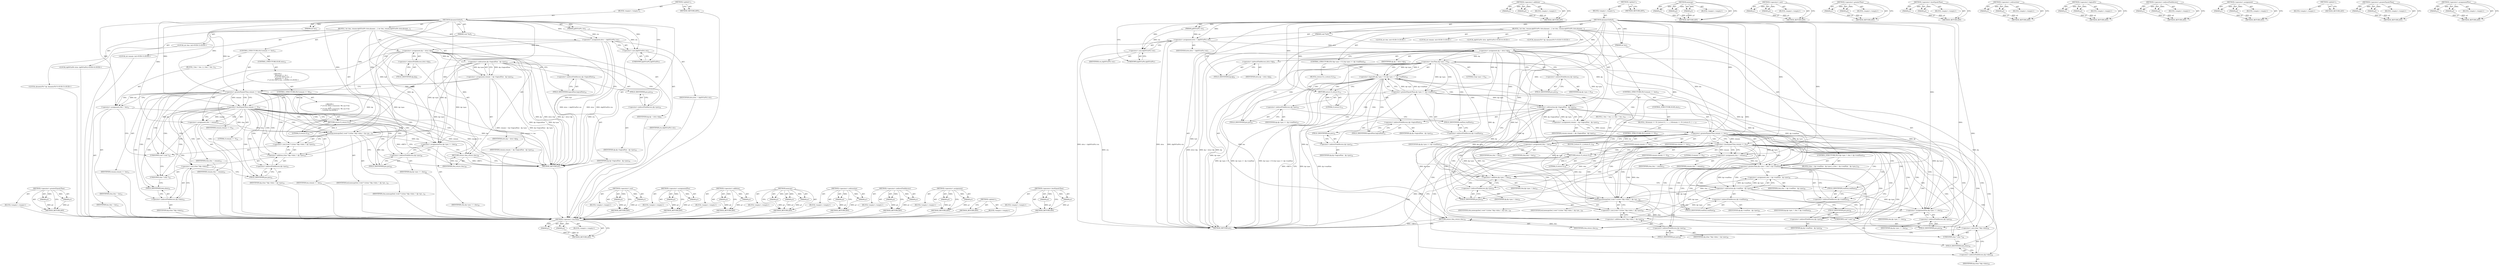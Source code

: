 digraph "&lt;operator&gt;.assignmentPlus" {
vulnerable_122 [label=<(METHOD,&lt;operator&gt;.greaterEqualsThan)>];
vulnerable_123 [label=<(PARAM,p1)>];
vulnerable_124 [label=<(PARAM,p2)>];
vulnerable_125 [label=<(BLOCK,&lt;empty&gt;,&lt;empty&gt;)>];
vulnerable_126 [label=<(METHOD_RETURN,ANY)>];
vulnerable_6 [label=<(METHOD,&lt;global&gt;)<SUB>1</SUB>>];
vulnerable_7 [label=<(BLOCK,&lt;empty&gt;,&lt;empty&gt;)<SUB>1</SUB>>];
vulnerable_8 [label=<(METHOD,dynamicGetbuf)<SUB>1</SUB>>];
vulnerable_9 [label=<(PARAM,gdIOCtxPtr ctx)<SUB>1</SUB>>];
vulnerable_10 [label=<(PARAM,void *buf)<SUB>1</SUB>>];
vulnerable_11 [label=<(PARAM,int len)<SUB>1</SUB>>];
vulnerable_12 [label=<(BLOCK,{
 	int rlen, remain;
	dpIOCtxPtr dctx;
	dynami...,{
 	int rlen, remain;
	dpIOCtxPtr dctx;
	dynami...)<SUB>2</SUB>>];
vulnerable_13 [label="<(LOCAL,int rlen: int)<SUB>3</SUB>>"];
vulnerable_14 [label="<(LOCAL,int remain: int)<SUB>3</SUB>>"];
vulnerable_15 [label="<(LOCAL,dpIOCtxPtr dctx: dpIOCtxPtr)<SUB>4</SUB>>"];
vulnerable_16 [label="<(LOCAL,dynamicPtr* dp: dynamicPtr*)<SUB>5</SUB>>"];
vulnerable_17 [label=<(&lt;operator&gt;.assignment,dctx = (dpIOCtxPtr) ctx)<SUB>7</SUB>>];
vulnerable_18 [label=<(IDENTIFIER,dctx,dctx = (dpIOCtxPtr) ctx)<SUB>7</SUB>>];
vulnerable_19 [label=<(&lt;operator&gt;.cast,(dpIOCtxPtr) ctx)<SUB>7</SUB>>];
vulnerable_20 [label=<(UNKNOWN,dpIOCtxPtr,dpIOCtxPtr)<SUB>7</SUB>>];
vulnerable_21 [label=<(IDENTIFIER,ctx,(dpIOCtxPtr) ctx)<SUB>7</SUB>>];
vulnerable_22 [label=<(&lt;operator&gt;.assignment,dp = dctx-&gt;dp)<SUB>8</SUB>>];
vulnerable_23 [label=<(IDENTIFIER,dp,dp = dctx-&gt;dp)<SUB>8</SUB>>];
vulnerable_24 [label=<(&lt;operator&gt;.indirectFieldAccess,dctx-&gt;dp)<SUB>8</SUB>>];
vulnerable_25 [label=<(IDENTIFIER,dctx,dp = dctx-&gt;dp)<SUB>8</SUB>>];
vulnerable_26 [label=<(FIELD_IDENTIFIER,dp,dp)<SUB>8</SUB>>];
vulnerable_27 [label=<(&lt;operator&gt;.assignment,remain = dp-&gt;logicalSize - dp-&gt;pos)<SUB>10</SUB>>];
vulnerable_28 [label=<(IDENTIFIER,remain,remain = dp-&gt;logicalSize - dp-&gt;pos)<SUB>10</SUB>>];
vulnerable_29 [label=<(&lt;operator&gt;.subtraction,dp-&gt;logicalSize - dp-&gt;pos)<SUB>10</SUB>>];
vulnerable_30 [label=<(&lt;operator&gt;.indirectFieldAccess,dp-&gt;logicalSize)<SUB>10</SUB>>];
vulnerable_31 [label=<(IDENTIFIER,dp,dp-&gt;logicalSize - dp-&gt;pos)<SUB>10</SUB>>];
vulnerable_32 [label=<(FIELD_IDENTIFIER,logicalSize,logicalSize)<SUB>10</SUB>>];
vulnerable_33 [label=<(&lt;operator&gt;.indirectFieldAccess,dp-&gt;pos)<SUB>10</SUB>>];
vulnerable_34 [label=<(IDENTIFIER,dp,dp-&gt;logicalSize - dp-&gt;pos)<SUB>10</SUB>>];
vulnerable_35 [label=<(FIELD_IDENTIFIER,pos,pos)<SUB>10</SUB>>];
vulnerable_36 [label=<(CONTROL_STRUCTURE,IF,if (remain &gt;= len))<SUB>11</SUB>>];
vulnerable_37 [label=<(&lt;operator&gt;.greaterEqualsThan,remain &gt;= len)<SUB>11</SUB>>];
vulnerable_38 [label=<(IDENTIFIER,remain,remain &gt;= len)<SUB>11</SUB>>];
vulnerable_39 [label=<(IDENTIFIER,len,remain &gt;= len)<SUB>11</SUB>>];
vulnerable_40 [label=<(BLOCK,{
 		rlen = len;
 	},{
 		rlen = len;
 	})<SUB>11</SUB>>];
vulnerable_41 [label=<(&lt;operator&gt;.assignment,rlen = len)<SUB>12</SUB>>];
vulnerable_42 [label=<(IDENTIFIER,rlen,rlen = len)<SUB>12</SUB>>];
vulnerable_43 [label=<(IDENTIFIER,len,rlen = len)<SUB>12</SUB>>];
vulnerable_44 [label=<(CONTROL_STRUCTURE,ELSE,else)<SUB>13</SUB>>];
vulnerable_45 [label="<(BLOCK,{
 		if(remain &lt;= 0) {
			/* 2.0.34: EOF is inc...,{
 		if(remain &lt;= 0) {
			/* 2.0.34: EOF is inc...)<SUB>13</SUB>>"];
vulnerable_46 [label=<(CONTROL_STRUCTURE,IF,if (remain &lt;= 0))<SUB>14</SUB>>];
vulnerable_47 [label=<(&lt;operator&gt;.lessEqualsThan,remain &lt;= 0)<SUB>14</SUB>>];
vulnerable_48 [label=<(IDENTIFIER,remain,remain &lt;= 0)<SUB>14</SUB>>];
vulnerable_49 [label=<(LITERAL,0,remain &lt;= 0)<SUB>14</SUB>>];
vulnerable_50 [label="<(BLOCK,{
			/* 2.0.34: EOF is incorrect. We use 0 for
...,{
			/* 2.0.34: EOF is incorrect. We use 0 for
...)<SUB>14</SUB>>"];
vulnerable_51 [label=<(RETURN,return 0;,return 0;)<SUB>19</SUB>>];
vulnerable_52 [label=<(LITERAL,0,return 0;)<SUB>19</SUB>>];
vulnerable_53 [label=<(&lt;operator&gt;.assignment,rlen = remain)<SUB>22</SUB>>];
vulnerable_54 [label=<(IDENTIFIER,rlen,rlen = remain)<SUB>22</SUB>>];
vulnerable_55 [label=<(IDENTIFIER,remain,rlen = remain)<SUB>22</SUB>>];
vulnerable_56 [label=<(memcpy,memcpy(buf, (void *) ((char *)dp-&gt;data + dp-&gt;po...)<SUB>25</SUB>>];
vulnerable_57 [label=<(IDENTIFIER,buf,memcpy(buf, (void *) ((char *)dp-&gt;data + dp-&gt;po...)<SUB>25</SUB>>];
vulnerable_58 [label=<(&lt;operator&gt;.cast,(void *) ((char *)dp-&gt;data + dp-&gt;pos))<SUB>25</SUB>>];
vulnerable_59 [label=<(UNKNOWN,void *,void *)<SUB>25</SUB>>];
vulnerable_60 [label=<(&lt;operator&gt;.addition,(char *)dp-&gt;data + dp-&gt;pos)<SUB>25</SUB>>];
vulnerable_61 [label=<(&lt;operator&gt;.cast,(char *)dp-&gt;data)<SUB>25</SUB>>];
vulnerable_62 [label=<(UNKNOWN,char *,char *)<SUB>25</SUB>>];
vulnerable_63 [label=<(&lt;operator&gt;.indirectFieldAccess,dp-&gt;data)<SUB>25</SUB>>];
vulnerable_64 [label=<(IDENTIFIER,dp,(char *)dp-&gt;data)<SUB>25</SUB>>];
vulnerable_65 [label=<(FIELD_IDENTIFIER,data,data)<SUB>25</SUB>>];
vulnerable_66 [label=<(&lt;operator&gt;.indirectFieldAccess,dp-&gt;pos)<SUB>25</SUB>>];
vulnerable_67 [label=<(IDENTIFIER,dp,(char *)dp-&gt;data + dp-&gt;pos)<SUB>25</SUB>>];
vulnerable_68 [label=<(FIELD_IDENTIFIER,pos,pos)<SUB>25</SUB>>];
vulnerable_69 [label=<(IDENTIFIER,rlen,memcpy(buf, (void *) ((char *)dp-&gt;data + dp-&gt;po...)<SUB>25</SUB>>];
vulnerable_70 [label=<(&lt;operator&gt;.assignmentPlus,dp-&gt;pos += rlen)<SUB>26</SUB>>];
vulnerable_71 [label=<(&lt;operator&gt;.indirectFieldAccess,dp-&gt;pos)<SUB>26</SUB>>];
vulnerable_72 [label=<(IDENTIFIER,dp,dp-&gt;pos += rlen)<SUB>26</SUB>>];
vulnerable_73 [label=<(FIELD_IDENTIFIER,pos,pos)<SUB>26</SUB>>];
vulnerable_74 [label=<(IDENTIFIER,rlen,dp-&gt;pos += rlen)<SUB>26</SUB>>];
vulnerable_75 [label=<(RETURN,return rlen;,return rlen;)<SUB>28</SUB>>];
vulnerable_76 [label=<(IDENTIFIER,rlen,return rlen;)<SUB>28</SUB>>];
vulnerable_77 [label=<(METHOD_RETURN,int)<SUB>1</SUB>>];
vulnerable_79 [label=<(METHOD_RETURN,ANY)<SUB>1</SUB>>];
vulnerable_107 [label=<(METHOD,&lt;operator&gt;.cast)>];
vulnerable_108 [label=<(PARAM,p1)>];
vulnerable_109 [label=<(PARAM,p2)>];
vulnerable_110 [label=<(BLOCK,&lt;empty&gt;,&lt;empty&gt;)>];
vulnerable_111 [label=<(METHOD_RETURN,ANY)>];
vulnerable_143 [label=<(METHOD,&lt;operator&gt;.assignmentPlus)>];
vulnerable_144 [label=<(PARAM,p1)>];
vulnerable_145 [label=<(PARAM,p2)>];
vulnerable_146 [label=<(BLOCK,&lt;empty&gt;,&lt;empty&gt;)>];
vulnerable_147 [label=<(METHOD_RETURN,ANY)>];
vulnerable_138 [label=<(METHOD,&lt;operator&gt;.addition)>];
vulnerable_139 [label=<(PARAM,p1)>];
vulnerable_140 [label=<(PARAM,p2)>];
vulnerable_141 [label=<(BLOCK,&lt;empty&gt;,&lt;empty&gt;)>];
vulnerable_142 [label=<(METHOD_RETURN,ANY)>];
vulnerable_132 [label=<(METHOD,memcpy)>];
vulnerable_133 [label=<(PARAM,p1)>];
vulnerable_134 [label=<(PARAM,p2)>];
vulnerable_135 [label=<(PARAM,p3)>];
vulnerable_136 [label=<(BLOCK,&lt;empty&gt;,&lt;empty&gt;)>];
vulnerable_137 [label=<(METHOD_RETURN,ANY)>];
vulnerable_117 [label=<(METHOD,&lt;operator&gt;.subtraction)>];
vulnerable_118 [label=<(PARAM,p1)>];
vulnerable_119 [label=<(PARAM,p2)>];
vulnerable_120 [label=<(BLOCK,&lt;empty&gt;,&lt;empty&gt;)>];
vulnerable_121 [label=<(METHOD_RETURN,ANY)>];
vulnerable_112 [label=<(METHOD,&lt;operator&gt;.indirectFieldAccess)>];
vulnerable_113 [label=<(PARAM,p1)>];
vulnerable_114 [label=<(PARAM,p2)>];
vulnerable_115 [label=<(BLOCK,&lt;empty&gt;,&lt;empty&gt;)>];
vulnerable_116 [label=<(METHOD_RETURN,ANY)>];
vulnerable_102 [label=<(METHOD,&lt;operator&gt;.assignment)>];
vulnerable_103 [label=<(PARAM,p1)>];
vulnerable_104 [label=<(PARAM,p2)>];
vulnerable_105 [label=<(BLOCK,&lt;empty&gt;,&lt;empty&gt;)>];
vulnerable_106 [label=<(METHOD_RETURN,ANY)>];
vulnerable_96 [label=<(METHOD,&lt;global&gt;)<SUB>1</SUB>>];
vulnerable_97 [label=<(BLOCK,&lt;empty&gt;,&lt;empty&gt;)>];
vulnerable_98 [label=<(METHOD_RETURN,ANY)>];
vulnerable_127 [label=<(METHOD,&lt;operator&gt;.lessEqualsThan)>];
vulnerable_128 [label=<(PARAM,p1)>];
vulnerable_129 [label=<(PARAM,p2)>];
vulnerable_130 [label=<(BLOCK,&lt;empty&gt;,&lt;empty&gt;)>];
vulnerable_131 [label=<(METHOD_RETURN,ANY)>];
fixed_159 [label=<(METHOD,&lt;operator&gt;.lessThan)>];
fixed_160 [label=<(PARAM,p1)>];
fixed_161 [label=<(PARAM,p2)>];
fixed_162 [label=<(BLOCK,&lt;empty&gt;,&lt;empty&gt;)>];
fixed_163 [label=<(METHOD_RETURN,ANY)>];
fixed_184 [label=<(METHOD,&lt;operator&gt;.addition)>];
fixed_185 [label=<(PARAM,p1)>];
fixed_186 [label=<(PARAM,p2)>];
fixed_187 [label=<(BLOCK,&lt;empty&gt;,&lt;empty&gt;)>];
fixed_188 [label=<(METHOD_RETURN,ANY)>];
fixed_6 [label=<(METHOD,&lt;global&gt;)<SUB>1</SUB>>];
fixed_7 [label=<(BLOCK,&lt;empty&gt;,&lt;empty&gt;)<SUB>1</SUB>>];
fixed_8 [label=<(METHOD,dynamicGetbuf)<SUB>1</SUB>>];
fixed_9 [label=<(PARAM,gdIOCtxPtr ctx)<SUB>1</SUB>>];
fixed_10 [label=<(PARAM,void *buf)<SUB>1</SUB>>];
fixed_11 [label=<(PARAM,int len)<SUB>1</SUB>>];
fixed_12 [label=<(BLOCK,{
 	int rlen, remain;
	dpIOCtxPtr dctx;
	dynami...,{
 	int rlen, remain;
	dpIOCtxPtr dctx;
	dynami...)<SUB>2</SUB>>];
fixed_13 [label="<(LOCAL,int rlen: int)<SUB>3</SUB>>"];
fixed_14 [label="<(LOCAL,int remain: int)<SUB>3</SUB>>"];
fixed_15 [label="<(LOCAL,dpIOCtxPtr dctx: dpIOCtxPtr)<SUB>4</SUB>>"];
fixed_16 [label="<(LOCAL,dynamicPtr* dp: dynamicPtr*)<SUB>5</SUB>>"];
fixed_17 [label=<(&lt;operator&gt;.assignment,dctx = (dpIOCtxPtr) ctx)<SUB>7</SUB>>];
fixed_18 [label=<(IDENTIFIER,dctx,dctx = (dpIOCtxPtr) ctx)<SUB>7</SUB>>];
fixed_19 [label=<(&lt;operator&gt;.cast,(dpIOCtxPtr) ctx)<SUB>7</SUB>>];
fixed_20 [label=<(UNKNOWN,dpIOCtxPtr,dpIOCtxPtr)<SUB>7</SUB>>];
fixed_21 [label=<(IDENTIFIER,ctx,(dpIOCtxPtr) ctx)<SUB>7</SUB>>];
fixed_22 [label=<(&lt;operator&gt;.assignment,dp = dctx-&gt;dp)<SUB>8</SUB>>];
fixed_23 [label=<(IDENTIFIER,dp,dp = dctx-&gt;dp)<SUB>8</SUB>>];
fixed_24 [label=<(&lt;operator&gt;.indirectFieldAccess,dctx-&gt;dp)<SUB>8</SUB>>];
fixed_25 [label=<(IDENTIFIER,dctx,dp = dctx-&gt;dp)<SUB>8</SUB>>];
fixed_26 [label=<(FIELD_IDENTIFIER,dp,dp)<SUB>8</SUB>>];
fixed_27 [label=<(CONTROL_STRUCTURE,IF,if (dp-&gt;pos &lt; 0 || dp-&gt;pos &gt;= dp-&gt;realSize))<SUB>10</SUB>>];
fixed_28 [label=<(&lt;operator&gt;.logicalOr,dp-&gt;pos &lt; 0 || dp-&gt;pos &gt;= dp-&gt;realSize)<SUB>10</SUB>>];
fixed_29 [label=<(&lt;operator&gt;.lessThan,dp-&gt;pos &lt; 0)<SUB>10</SUB>>];
fixed_30 [label=<(&lt;operator&gt;.indirectFieldAccess,dp-&gt;pos)<SUB>10</SUB>>];
fixed_31 [label=<(IDENTIFIER,dp,dp-&gt;pos &lt; 0)<SUB>10</SUB>>];
fixed_32 [label=<(FIELD_IDENTIFIER,pos,pos)<SUB>10</SUB>>];
fixed_33 [label=<(LITERAL,0,dp-&gt;pos &lt; 0)<SUB>10</SUB>>];
fixed_34 [label=<(&lt;operator&gt;.greaterEqualsThan,dp-&gt;pos &gt;= dp-&gt;realSize)<SUB>10</SUB>>];
fixed_35 [label=<(&lt;operator&gt;.indirectFieldAccess,dp-&gt;pos)<SUB>10</SUB>>];
fixed_36 [label=<(IDENTIFIER,dp,dp-&gt;pos &gt;= dp-&gt;realSize)<SUB>10</SUB>>];
fixed_37 [label=<(FIELD_IDENTIFIER,pos,pos)<SUB>10</SUB>>];
fixed_38 [label=<(&lt;operator&gt;.indirectFieldAccess,dp-&gt;realSize)<SUB>10</SUB>>];
fixed_39 [label=<(IDENTIFIER,dp,dp-&gt;pos &gt;= dp-&gt;realSize)<SUB>10</SUB>>];
fixed_40 [label=<(FIELD_IDENTIFIER,realSize,realSize)<SUB>10</SUB>>];
fixed_41 [label=<(BLOCK,{
		return 0;
	},{
		return 0;
	})<SUB>10</SUB>>];
fixed_42 [label=<(RETURN,return 0;,return 0;)<SUB>11</SUB>>];
fixed_43 [label=<(LITERAL,0,return 0;)<SUB>11</SUB>>];
fixed_44 [label=<(&lt;operator&gt;.assignment,remain = dp-&gt;logicalSize - dp-&gt;pos)<SUB>14</SUB>>];
fixed_45 [label=<(IDENTIFIER,remain,remain = dp-&gt;logicalSize - dp-&gt;pos)<SUB>14</SUB>>];
fixed_46 [label=<(&lt;operator&gt;.subtraction,dp-&gt;logicalSize - dp-&gt;pos)<SUB>14</SUB>>];
fixed_47 [label=<(&lt;operator&gt;.indirectFieldAccess,dp-&gt;logicalSize)<SUB>14</SUB>>];
fixed_48 [label=<(IDENTIFIER,dp,dp-&gt;logicalSize - dp-&gt;pos)<SUB>14</SUB>>];
fixed_49 [label=<(FIELD_IDENTIFIER,logicalSize,logicalSize)<SUB>14</SUB>>];
fixed_50 [label=<(&lt;operator&gt;.indirectFieldAccess,dp-&gt;pos)<SUB>14</SUB>>];
fixed_51 [label=<(IDENTIFIER,dp,dp-&gt;logicalSize - dp-&gt;pos)<SUB>14</SUB>>];
fixed_52 [label=<(FIELD_IDENTIFIER,pos,pos)<SUB>14</SUB>>];
fixed_53 [label=<(CONTROL_STRUCTURE,IF,if (remain &gt;= len))<SUB>15</SUB>>];
fixed_54 [label=<(&lt;operator&gt;.greaterEqualsThan,remain &gt;= len)<SUB>15</SUB>>];
fixed_55 [label=<(IDENTIFIER,remain,remain &gt;= len)<SUB>15</SUB>>];
fixed_56 [label=<(IDENTIFIER,len,remain &gt;= len)<SUB>15</SUB>>];
fixed_57 [label=<(BLOCK,{
 		rlen = len;
 	},{
 		rlen = len;
 	})<SUB>15</SUB>>];
fixed_58 [label=<(&lt;operator&gt;.assignment,rlen = len)<SUB>16</SUB>>];
fixed_59 [label=<(IDENTIFIER,rlen,rlen = len)<SUB>16</SUB>>];
fixed_60 [label=<(IDENTIFIER,len,rlen = len)<SUB>16</SUB>>];
fixed_61 [label=<(CONTROL_STRUCTURE,ELSE,else)<SUB>17</SUB>>];
fixed_62 [label=<(BLOCK,{
 		if(remain &lt;= 0) {
			return 0;
 		}
 
 		r...,{
 		if(remain &lt;= 0) {
			return 0;
 		}
 
 		r...)<SUB>17</SUB>>];
fixed_63 [label=<(CONTROL_STRUCTURE,IF,if (remain &lt;= 0))<SUB>18</SUB>>];
fixed_64 [label=<(&lt;operator&gt;.lessEqualsThan,remain &lt;= 0)<SUB>18</SUB>>];
fixed_65 [label=<(IDENTIFIER,remain,remain &lt;= 0)<SUB>18</SUB>>];
fixed_66 [label=<(LITERAL,0,remain &lt;= 0)<SUB>18</SUB>>];
fixed_67 [label=<(BLOCK,{
			return 0;
 		},{
			return 0;
 		})<SUB>18</SUB>>];
fixed_68 [label=<(RETURN,return 0;,return 0;)<SUB>19</SUB>>];
fixed_69 [label=<(LITERAL,0,return 0;)<SUB>19</SUB>>];
fixed_70 [label=<(&lt;operator&gt;.assignment,rlen = remain)<SUB>22</SUB>>];
fixed_71 [label=<(IDENTIFIER,rlen,rlen = remain)<SUB>22</SUB>>];
fixed_72 [label=<(IDENTIFIER,remain,rlen = remain)<SUB>22</SUB>>];
fixed_73 [label=<(CONTROL_STRUCTURE,IF,if (dp-&gt;pos + rlen &gt; dp-&gt;realSize))<SUB>25</SUB>>];
fixed_74 [label=<(&lt;operator&gt;.greaterThan,dp-&gt;pos + rlen &gt; dp-&gt;realSize)<SUB>25</SUB>>];
fixed_75 [label=<(&lt;operator&gt;.addition,dp-&gt;pos + rlen)<SUB>25</SUB>>];
fixed_76 [label=<(&lt;operator&gt;.indirectFieldAccess,dp-&gt;pos)<SUB>25</SUB>>];
fixed_77 [label=<(IDENTIFIER,dp,dp-&gt;pos + rlen)<SUB>25</SUB>>];
fixed_78 [label=<(FIELD_IDENTIFIER,pos,pos)<SUB>25</SUB>>];
fixed_79 [label=<(IDENTIFIER,rlen,dp-&gt;pos + rlen)<SUB>25</SUB>>];
fixed_80 [label=<(&lt;operator&gt;.indirectFieldAccess,dp-&gt;realSize)<SUB>25</SUB>>];
fixed_81 [label=<(IDENTIFIER,dp,dp-&gt;pos + rlen &gt; dp-&gt;realSize)<SUB>25</SUB>>];
fixed_82 [label=<(FIELD_IDENTIFIER,realSize,realSize)<SUB>25</SUB>>];
fixed_83 [label=<(BLOCK,{
		rlen = dp-&gt;realSize - dp-&gt;pos;
	},{
		rlen = dp-&gt;realSize - dp-&gt;pos;
	})<SUB>25</SUB>>];
fixed_84 [label=<(&lt;operator&gt;.assignment,rlen = dp-&gt;realSize - dp-&gt;pos)<SUB>26</SUB>>];
fixed_85 [label=<(IDENTIFIER,rlen,rlen = dp-&gt;realSize - dp-&gt;pos)<SUB>26</SUB>>];
fixed_86 [label=<(&lt;operator&gt;.subtraction,dp-&gt;realSize - dp-&gt;pos)<SUB>26</SUB>>];
fixed_87 [label=<(&lt;operator&gt;.indirectFieldAccess,dp-&gt;realSize)<SUB>26</SUB>>];
fixed_88 [label=<(IDENTIFIER,dp,dp-&gt;realSize - dp-&gt;pos)<SUB>26</SUB>>];
fixed_89 [label=<(FIELD_IDENTIFIER,realSize,realSize)<SUB>26</SUB>>];
fixed_90 [label=<(&lt;operator&gt;.indirectFieldAccess,dp-&gt;pos)<SUB>26</SUB>>];
fixed_91 [label=<(IDENTIFIER,dp,dp-&gt;realSize - dp-&gt;pos)<SUB>26</SUB>>];
fixed_92 [label=<(FIELD_IDENTIFIER,pos,pos)<SUB>26</SUB>>];
fixed_93 [label=<(memcpy,memcpy(buf, (void *) ((char *)dp-&gt;data + dp-&gt;po...)<SUB>29</SUB>>];
fixed_94 [label=<(IDENTIFIER,buf,memcpy(buf, (void *) ((char *)dp-&gt;data + dp-&gt;po...)<SUB>29</SUB>>];
fixed_95 [label=<(&lt;operator&gt;.cast,(void *) ((char *)dp-&gt;data + dp-&gt;pos))<SUB>29</SUB>>];
fixed_96 [label=<(UNKNOWN,void *,void *)<SUB>29</SUB>>];
fixed_97 [label=<(&lt;operator&gt;.addition,(char *)dp-&gt;data + dp-&gt;pos)<SUB>29</SUB>>];
fixed_98 [label=<(&lt;operator&gt;.cast,(char *)dp-&gt;data)<SUB>29</SUB>>];
fixed_99 [label=<(UNKNOWN,char *,char *)<SUB>29</SUB>>];
fixed_100 [label=<(&lt;operator&gt;.indirectFieldAccess,dp-&gt;data)<SUB>29</SUB>>];
fixed_101 [label=<(IDENTIFIER,dp,(char *)dp-&gt;data)<SUB>29</SUB>>];
fixed_102 [label=<(FIELD_IDENTIFIER,data,data)<SUB>29</SUB>>];
fixed_103 [label=<(&lt;operator&gt;.indirectFieldAccess,dp-&gt;pos)<SUB>29</SUB>>];
fixed_104 [label=<(IDENTIFIER,dp,(char *)dp-&gt;data + dp-&gt;pos)<SUB>29</SUB>>];
fixed_105 [label=<(FIELD_IDENTIFIER,pos,pos)<SUB>29</SUB>>];
fixed_106 [label=<(IDENTIFIER,rlen,memcpy(buf, (void *) ((char *)dp-&gt;data + dp-&gt;po...)<SUB>29</SUB>>];
fixed_107 [label=<(&lt;operator&gt;.assignmentPlus,dp-&gt;pos += rlen)<SUB>30</SUB>>];
fixed_108 [label=<(&lt;operator&gt;.indirectFieldAccess,dp-&gt;pos)<SUB>30</SUB>>];
fixed_109 [label=<(IDENTIFIER,dp,dp-&gt;pos += rlen)<SUB>30</SUB>>];
fixed_110 [label=<(FIELD_IDENTIFIER,pos,pos)<SUB>30</SUB>>];
fixed_111 [label=<(IDENTIFIER,rlen,dp-&gt;pos += rlen)<SUB>30</SUB>>];
fixed_112 [label=<(RETURN,return rlen;,return rlen;)<SUB>32</SUB>>];
fixed_113 [label=<(IDENTIFIER,rlen,return rlen;)<SUB>32</SUB>>];
fixed_114 [label=<(METHOD_RETURN,int)<SUB>1</SUB>>];
fixed_116 [label=<(METHOD_RETURN,ANY)<SUB>1</SUB>>];
fixed_189 [label=<(METHOD,memcpy)>];
fixed_190 [label=<(PARAM,p1)>];
fixed_191 [label=<(PARAM,p2)>];
fixed_192 [label=<(PARAM,p3)>];
fixed_193 [label=<(BLOCK,&lt;empty&gt;,&lt;empty&gt;)>];
fixed_194 [label=<(METHOD_RETURN,ANY)>];
fixed_144 [label=<(METHOD,&lt;operator&gt;.cast)>];
fixed_145 [label=<(PARAM,p1)>];
fixed_146 [label=<(PARAM,p2)>];
fixed_147 [label=<(BLOCK,&lt;empty&gt;,&lt;empty&gt;)>];
fixed_148 [label=<(METHOD_RETURN,ANY)>];
fixed_179 [label=<(METHOD,&lt;operator&gt;.greaterThan)>];
fixed_180 [label=<(PARAM,p1)>];
fixed_181 [label=<(PARAM,p2)>];
fixed_182 [label=<(BLOCK,&lt;empty&gt;,&lt;empty&gt;)>];
fixed_183 [label=<(METHOD_RETURN,ANY)>];
fixed_174 [label=<(METHOD,&lt;operator&gt;.lessEqualsThan)>];
fixed_175 [label=<(PARAM,p1)>];
fixed_176 [label=<(PARAM,p2)>];
fixed_177 [label=<(BLOCK,&lt;empty&gt;,&lt;empty&gt;)>];
fixed_178 [label=<(METHOD_RETURN,ANY)>];
fixed_169 [label=<(METHOD,&lt;operator&gt;.subtraction)>];
fixed_170 [label=<(PARAM,p1)>];
fixed_171 [label=<(PARAM,p2)>];
fixed_172 [label=<(BLOCK,&lt;empty&gt;,&lt;empty&gt;)>];
fixed_173 [label=<(METHOD_RETURN,ANY)>];
fixed_154 [label=<(METHOD,&lt;operator&gt;.logicalOr)>];
fixed_155 [label=<(PARAM,p1)>];
fixed_156 [label=<(PARAM,p2)>];
fixed_157 [label=<(BLOCK,&lt;empty&gt;,&lt;empty&gt;)>];
fixed_158 [label=<(METHOD_RETURN,ANY)>];
fixed_149 [label=<(METHOD,&lt;operator&gt;.indirectFieldAccess)>];
fixed_150 [label=<(PARAM,p1)>];
fixed_151 [label=<(PARAM,p2)>];
fixed_152 [label=<(BLOCK,&lt;empty&gt;,&lt;empty&gt;)>];
fixed_153 [label=<(METHOD_RETURN,ANY)>];
fixed_139 [label=<(METHOD,&lt;operator&gt;.assignment)>];
fixed_140 [label=<(PARAM,p1)>];
fixed_141 [label=<(PARAM,p2)>];
fixed_142 [label=<(BLOCK,&lt;empty&gt;,&lt;empty&gt;)>];
fixed_143 [label=<(METHOD_RETURN,ANY)>];
fixed_133 [label=<(METHOD,&lt;global&gt;)<SUB>1</SUB>>];
fixed_134 [label=<(BLOCK,&lt;empty&gt;,&lt;empty&gt;)>];
fixed_135 [label=<(METHOD_RETURN,ANY)>];
fixed_164 [label=<(METHOD,&lt;operator&gt;.greaterEqualsThan)>];
fixed_165 [label=<(PARAM,p1)>];
fixed_166 [label=<(PARAM,p2)>];
fixed_167 [label=<(BLOCK,&lt;empty&gt;,&lt;empty&gt;)>];
fixed_168 [label=<(METHOD_RETURN,ANY)>];
fixed_195 [label=<(METHOD,&lt;operator&gt;.assignmentPlus)>];
fixed_196 [label=<(PARAM,p1)>];
fixed_197 [label=<(PARAM,p2)>];
fixed_198 [label=<(BLOCK,&lt;empty&gt;,&lt;empty&gt;)>];
fixed_199 [label=<(METHOD_RETURN,ANY)>];
vulnerable_122 -> vulnerable_123  [key=0, label="AST: "];
vulnerable_122 -> vulnerable_123  [key=1, label="DDG: "];
vulnerable_122 -> vulnerable_125  [key=0, label="AST: "];
vulnerable_122 -> vulnerable_124  [key=0, label="AST: "];
vulnerable_122 -> vulnerable_124  [key=1, label="DDG: "];
vulnerable_122 -> vulnerable_126  [key=0, label="AST: "];
vulnerable_122 -> vulnerable_126  [key=1, label="CFG: "];
vulnerable_123 -> vulnerable_126  [key=0, label="DDG: p1"];
vulnerable_124 -> vulnerable_126  [key=0, label="DDG: p2"];
vulnerable_125 -> fixed_159  [key=0];
vulnerable_126 -> fixed_159  [key=0];
vulnerable_6 -> vulnerable_7  [key=0, label="AST: "];
vulnerable_6 -> vulnerable_79  [key=0, label="AST: "];
vulnerable_6 -> vulnerable_79  [key=1, label="CFG: "];
vulnerable_7 -> vulnerable_8  [key=0, label="AST: "];
vulnerable_8 -> vulnerable_9  [key=0, label="AST: "];
vulnerable_8 -> vulnerable_9  [key=1, label="DDG: "];
vulnerable_8 -> vulnerable_10  [key=0, label="AST: "];
vulnerable_8 -> vulnerable_10  [key=1, label="DDG: "];
vulnerable_8 -> vulnerable_11  [key=0, label="AST: "];
vulnerable_8 -> vulnerable_11  [key=1, label="DDG: "];
vulnerable_8 -> vulnerable_12  [key=0, label="AST: "];
vulnerable_8 -> vulnerable_77  [key=0, label="AST: "];
vulnerable_8 -> vulnerable_20  [key=0, label="CFG: "];
vulnerable_8 -> vulnerable_17  [key=0, label="DDG: "];
vulnerable_8 -> vulnerable_70  [key=0, label="DDG: "];
vulnerable_8 -> vulnerable_56  [key=0, label="DDG: "];
vulnerable_8 -> vulnerable_76  [key=0, label="DDG: "];
vulnerable_8 -> vulnerable_19  [key=0, label="DDG: "];
vulnerable_8 -> vulnerable_37  [key=0, label="DDG: "];
vulnerable_8 -> vulnerable_41  [key=0, label="DDG: "];
vulnerable_8 -> vulnerable_53  [key=0, label="DDG: "];
vulnerable_8 -> vulnerable_47  [key=0, label="DDG: "];
vulnerable_8 -> vulnerable_51  [key=0, label="DDG: "];
vulnerable_8 -> vulnerable_52  [key=0, label="DDG: "];
vulnerable_9 -> vulnerable_17  [key=0, label="DDG: ctx"];
vulnerable_9 -> vulnerable_19  [key=0, label="DDG: ctx"];
vulnerable_10 -> vulnerable_77  [key=0, label="DDG: buf"];
vulnerable_10 -> vulnerable_56  [key=0, label="DDG: buf"];
vulnerable_11 -> vulnerable_37  [key=0, label="DDG: len"];
vulnerable_12 -> vulnerable_13  [key=0, label="AST: "];
vulnerable_12 -> vulnerable_14  [key=0, label="AST: "];
vulnerable_12 -> vulnerable_15  [key=0, label="AST: "];
vulnerable_12 -> vulnerable_16  [key=0, label="AST: "];
vulnerable_12 -> vulnerable_17  [key=0, label="AST: "];
vulnerable_12 -> vulnerable_22  [key=0, label="AST: "];
vulnerable_12 -> vulnerable_27  [key=0, label="AST: "];
vulnerable_12 -> vulnerable_36  [key=0, label="AST: "];
vulnerable_12 -> vulnerable_56  [key=0, label="AST: "];
vulnerable_12 -> vulnerable_70  [key=0, label="AST: "];
vulnerable_12 -> vulnerable_75  [key=0, label="AST: "];
vulnerable_13 -> fixed_159  [key=0];
vulnerable_14 -> fixed_159  [key=0];
vulnerable_15 -> fixed_159  [key=0];
vulnerable_16 -> fixed_159  [key=0];
vulnerable_17 -> vulnerable_18  [key=0, label="AST: "];
vulnerable_17 -> vulnerable_19  [key=0, label="AST: "];
vulnerable_17 -> vulnerable_26  [key=0, label="CFG: "];
vulnerable_17 -> vulnerable_77  [key=0, label="DDG: dctx"];
vulnerable_17 -> vulnerable_77  [key=1, label="DDG: (dpIOCtxPtr) ctx"];
vulnerable_17 -> vulnerable_77  [key=2, label="DDG: dctx = (dpIOCtxPtr) ctx"];
vulnerable_17 -> vulnerable_22  [key=0, label="DDG: dctx"];
vulnerable_18 -> fixed_159  [key=0];
vulnerable_19 -> vulnerable_20  [key=0, label="AST: "];
vulnerable_19 -> vulnerable_21  [key=0, label="AST: "];
vulnerable_19 -> vulnerable_17  [key=0, label="CFG: "];
vulnerable_19 -> vulnerable_77  [key=0, label="DDG: ctx"];
vulnerable_20 -> vulnerable_19  [key=0, label="CFG: "];
vulnerable_21 -> fixed_159  [key=0];
vulnerable_22 -> vulnerable_23  [key=0, label="AST: "];
vulnerable_22 -> vulnerable_24  [key=0, label="AST: "];
vulnerable_22 -> vulnerable_32  [key=0, label="CFG: "];
vulnerable_22 -> vulnerable_77  [key=0, label="DDG: dp"];
vulnerable_22 -> vulnerable_77  [key=1, label="DDG: dctx-&gt;dp"];
vulnerable_22 -> vulnerable_77  [key=2, label="DDG: dp = dctx-&gt;dp"];
vulnerable_22 -> vulnerable_56  [key=0, label="DDG: dp"];
vulnerable_22 -> vulnerable_70  [key=0, label="DDG: dp"];
vulnerable_22 -> vulnerable_29  [key=0, label="DDG: dp"];
vulnerable_22 -> vulnerable_58  [key=0, label="DDG: dp"];
vulnerable_22 -> vulnerable_60  [key=0, label="DDG: dp"];
vulnerable_22 -> vulnerable_61  [key=0, label="DDG: dp"];
vulnerable_23 -> fixed_159  [key=0];
vulnerable_24 -> vulnerable_25  [key=0, label="AST: "];
vulnerable_24 -> vulnerable_26  [key=0, label="AST: "];
vulnerable_24 -> vulnerable_22  [key=0, label="CFG: "];
vulnerable_25 -> fixed_159  [key=0];
vulnerable_26 -> vulnerable_24  [key=0, label="CFG: "];
vulnerable_27 -> vulnerable_28  [key=0, label="AST: "];
vulnerable_27 -> vulnerable_29  [key=0, label="AST: "];
vulnerable_27 -> vulnerable_37  [key=0, label="CFG: "];
vulnerable_27 -> vulnerable_37  [key=1, label="DDG: remain"];
vulnerable_27 -> vulnerable_77  [key=0, label="DDG: dp-&gt;logicalSize - dp-&gt;pos"];
vulnerable_27 -> vulnerable_77  [key=1, label="DDG: remain = dp-&gt;logicalSize - dp-&gt;pos"];
vulnerable_28 -> fixed_159  [key=0];
vulnerable_29 -> vulnerable_30  [key=0, label="AST: "];
vulnerable_29 -> vulnerable_33  [key=0, label="AST: "];
vulnerable_29 -> vulnerable_27  [key=0, label="CFG: "];
vulnerable_29 -> vulnerable_27  [key=1, label="DDG: dp-&gt;logicalSize"];
vulnerable_29 -> vulnerable_27  [key=2, label="DDG: dp-&gt;pos"];
vulnerable_29 -> vulnerable_77  [key=0, label="DDG: dp-&gt;logicalSize"];
vulnerable_29 -> vulnerable_77  [key=1, label="DDG: dp-&gt;pos"];
vulnerable_29 -> vulnerable_56  [key=0, label="DDG: dp-&gt;pos"];
vulnerable_29 -> vulnerable_70  [key=0, label="DDG: dp-&gt;pos"];
vulnerable_29 -> vulnerable_58  [key=0, label="DDG: dp-&gt;pos"];
vulnerable_29 -> vulnerable_60  [key=0, label="DDG: dp-&gt;pos"];
vulnerable_30 -> vulnerable_31  [key=0, label="AST: "];
vulnerable_30 -> vulnerable_32  [key=0, label="AST: "];
vulnerable_30 -> vulnerable_35  [key=0, label="CFG: "];
vulnerable_31 -> fixed_159  [key=0];
vulnerable_32 -> vulnerable_30  [key=0, label="CFG: "];
vulnerable_33 -> vulnerable_34  [key=0, label="AST: "];
vulnerable_33 -> vulnerable_35  [key=0, label="AST: "];
vulnerable_33 -> vulnerable_29  [key=0, label="CFG: "];
vulnerable_34 -> fixed_159  [key=0];
vulnerable_35 -> vulnerable_33  [key=0, label="CFG: "];
vulnerable_36 -> vulnerable_37  [key=0, label="AST: "];
vulnerable_36 -> vulnerable_40  [key=0, label="AST: "];
vulnerable_36 -> vulnerable_44  [key=0, label="AST: "];
vulnerable_37 -> vulnerable_38  [key=0, label="AST: "];
vulnerable_37 -> vulnerable_39  [key=0, label="AST: "];
vulnerable_37 -> vulnerable_41  [key=0, label="CFG: "];
vulnerable_37 -> vulnerable_41  [key=1, label="DDG: len"];
vulnerable_37 -> vulnerable_41  [key=2, label="CDG: "];
vulnerable_37 -> vulnerable_47  [key=0, label="CFG: "];
vulnerable_37 -> vulnerable_47  [key=1, label="DDG: remain"];
vulnerable_37 -> vulnerable_47  [key=2, label="CDG: "];
vulnerable_37 -> vulnerable_77  [key=0, label="DDG: len"];
vulnerable_37 -> vulnerable_77  [key=1, label="DDG: remain &gt;= len"];
vulnerable_37 -> vulnerable_58  [key=0, label="CDG: "];
vulnerable_37 -> vulnerable_68  [key=0, label="CDG: "];
vulnerable_37 -> vulnerable_60  [key=0, label="CDG: "];
vulnerable_37 -> vulnerable_73  [key=0, label="CDG: "];
vulnerable_37 -> vulnerable_61  [key=0, label="CDG: "];
vulnerable_37 -> vulnerable_66  [key=0, label="CDG: "];
vulnerable_37 -> vulnerable_71  [key=0, label="CDG: "];
vulnerable_37 -> vulnerable_75  [key=0, label="CDG: "];
vulnerable_37 -> vulnerable_56  [key=0, label="CDG: "];
vulnerable_37 -> vulnerable_70  [key=0, label="CDG: "];
vulnerable_37 -> vulnerable_63  [key=0, label="CDG: "];
vulnerable_37 -> vulnerable_65  [key=0, label="CDG: "];
vulnerable_37 -> vulnerable_59  [key=0, label="CDG: "];
vulnerable_37 -> vulnerable_62  [key=0, label="CDG: "];
vulnerable_38 -> fixed_159  [key=0];
vulnerable_39 -> fixed_159  [key=0];
vulnerable_40 -> vulnerable_41  [key=0, label="AST: "];
vulnerable_41 -> vulnerable_42  [key=0, label="AST: "];
vulnerable_41 -> vulnerable_43  [key=0, label="AST: "];
vulnerable_41 -> vulnerable_59  [key=0, label="CFG: "];
vulnerable_41 -> vulnerable_56  [key=0, label="DDG: rlen"];
vulnerable_42 -> fixed_159  [key=0];
vulnerable_43 -> fixed_159  [key=0];
vulnerable_44 -> vulnerable_45  [key=0, label="AST: "];
vulnerable_45 -> vulnerable_46  [key=0, label="AST: "];
vulnerable_45 -> vulnerable_53  [key=0, label="AST: "];
vulnerable_46 -> vulnerable_47  [key=0, label="AST: "];
vulnerable_46 -> vulnerable_50  [key=0, label="AST: "];
vulnerable_47 -> vulnerable_48  [key=0, label="AST: "];
vulnerable_47 -> vulnerable_49  [key=0, label="AST: "];
vulnerable_47 -> vulnerable_51  [key=0, label="CFG: "];
vulnerable_47 -> vulnerable_51  [key=1, label="CDG: "];
vulnerable_47 -> vulnerable_53  [key=0, label="CFG: "];
vulnerable_47 -> vulnerable_53  [key=1, label="DDG: remain"];
vulnerable_47 -> vulnerable_53  [key=2, label="CDG: "];
vulnerable_47 -> vulnerable_77  [key=0, label="DDG: remain"];
vulnerable_47 -> vulnerable_77  [key=1, label="DDG: remain &lt;= 0"];
vulnerable_47 -> vulnerable_58  [key=0, label="CDG: "];
vulnerable_47 -> vulnerable_68  [key=0, label="CDG: "];
vulnerable_47 -> vulnerable_60  [key=0, label="CDG: "];
vulnerable_47 -> vulnerable_73  [key=0, label="CDG: "];
vulnerable_47 -> vulnerable_61  [key=0, label="CDG: "];
vulnerable_47 -> vulnerable_66  [key=0, label="CDG: "];
vulnerable_47 -> vulnerable_71  [key=0, label="CDG: "];
vulnerable_47 -> vulnerable_75  [key=0, label="CDG: "];
vulnerable_47 -> vulnerable_56  [key=0, label="CDG: "];
vulnerable_47 -> vulnerable_70  [key=0, label="CDG: "];
vulnerable_47 -> vulnerable_63  [key=0, label="CDG: "];
vulnerable_47 -> vulnerable_65  [key=0, label="CDG: "];
vulnerable_47 -> vulnerable_59  [key=0, label="CDG: "];
vulnerable_47 -> vulnerable_62  [key=0, label="CDG: "];
vulnerable_48 -> fixed_159  [key=0];
vulnerable_49 -> fixed_159  [key=0];
vulnerable_50 -> vulnerable_51  [key=0, label="AST: "];
vulnerable_51 -> vulnerable_52  [key=0, label="AST: "];
vulnerable_51 -> vulnerable_77  [key=0, label="CFG: "];
vulnerable_51 -> vulnerable_77  [key=1, label="DDG: &lt;RET&gt;"];
vulnerable_52 -> vulnerable_51  [key=0, label="DDG: 0"];
vulnerable_53 -> vulnerable_54  [key=0, label="AST: "];
vulnerable_53 -> vulnerable_55  [key=0, label="AST: "];
vulnerable_53 -> vulnerable_59  [key=0, label="CFG: "];
vulnerable_53 -> vulnerable_56  [key=0, label="DDG: rlen"];
vulnerable_54 -> fixed_159  [key=0];
vulnerable_55 -> fixed_159  [key=0];
vulnerable_56 -> vulnerable_57  [key=0, label="AST: "];
vulnerable_56 -> vulnerable_58  [key=0, label="AST: "];
vulnerable_56 -> vulnerable_69  [key=0, label="AST: "];
vulnerable_56 -> vulnerable_73  [key=0, label="CFG: "];
vulnerable_56 -> vulnerable_70  [key=0, label="DDG: rlen"];
vulnerable_56 -> vulnerable_76  [key=0, label="DDG: rlen"];
vulnerable_57 -> fixed_159  [key=0];
vulnerable_58 -> vulnerable_59  [key=0, label="AST: "];
vulnerable_58 -> vulnerable_60  [key=0, label="AST: "];
vulnerable_58 -> vulnerable_56  [key=0, label="CFG: "];
vulnerable_59 -> vulnerable_62  [key=0, label="CFG: "];
vulnerable_60 -> vulnerable_61  [key=0, label="AST: "];
vulnerable_60 -> vulnerable_66  [key=0, label="AST: "];
vulnerable_60 -> vulnerable_58  [key=0, label="CFG: "];
vulnerable_61 -> vulnerable_62  [key=0, label="AST: "];
vulnerable_61 -> vulnerable_63  [key=0, label="AST: "];
vulnerable_61 -> vulnerable_68  [key=0, label="CFG: "];
vulnerable_62 -> vulnerable_65  [key=0, label="CFG: "];
vulnerable_63 -> vulnerable_64  [key=0, label="AST: "];
vulnerable_63 -> vulnerable_65  [key=0, label="AST: "];
vulnerable_63 -> vulnerable_61  [key=0, label="CFG: "];
vulnerable_64 -> fixed_159  [key=0];
vulnerable_65 -> vulnerable_63  [key=0, label="CFG: "];
vulnerable_66 -> vulnerable_67  [key=0, label="AST: "];
vulnerable_66 -> vulnerable_68  [key=0, label="AST: "];
vulnerable_66 -> vulnerable_60  [key=0, label="CFG: "];
vulnerable_67 -> fixed_159  [key=0];
vulnerable_68 -> vulnerable_66  [key=0, label="CFG: "];
vulnerable_69 -> fixed_159  [key=0];
vulnerable_70 -> vulnerable_71  [key=0, label="AST: "];
vulnerable_70 -> vulnerable_74  [key=0, label="AST: "];
vulnerable_70 -> vulnerable_75  [key=0, label="CFG: "];
vulnerable_71 -> vulnerable_72  [key=0, label="AST: "];
vulnerable_71 -> vulnerable_73  [key=0, label="AST: "];
vulnerable_71 -> vulnerable_70  [key=0, label="CFG: "];
vulnerable_72 -> fixed_159  [key=0];
vulnerable_73 -> vulnerable_71  [key=0, label="CFG: "];
vulnerable_74 -> fixed_159  [key=0];
vulnerable_75 -> vulnerable_76  [key=0, label="AST: "];
vulnerable_75 -> vulnerable_77  [key=0, label="CFG: "];
vulnerable_75 -> vulnerable_77  [key=1, label="DDG: &lt;RET&gt;"];
vulnerable_76 -> vulnerable_75  [key=0, label="DDG: rlen"];
vulnerable_77 -> fixed_159  [key=0];
vulnerable_79 -> fixed_159  [key=0];
vulnerable_107 -> vulnerable_108  [key=0, label="AST: "];
vulnerable_107 -> vulnerable_108  [key=1, label="DDG: "];
vulnerable_107 -> vulnerable_110  [key=0, label="AST: "];
vulnerable_107 -> vulnerable_109  [key=0, label="AST: "];
vulnerable_107 -> vulnerable_109  [key=1, label="DDG: "];
vulnerable_107 -> vulnerable_111  [key=0, label="AST: "];
vulnerable_107 -> vulnerable_111  [key=1, label="CFG: "];
vulnerable_108 -> vulnerable_111  [key=0, label="DDG: p1"];
vulnerable_109 -> vulnerable_111  [key=0, label="DDG: p2"];
vulnerable_110 -> fixed_159  [key=0];
vulnerable_111 -> fixed_159  [key=0];
vulnerable_143 -> vulnerable_144  [key=0, label="AST: "];
vulnerable_143 -> vulnerable_144  [key=1, label="DDG: "];
vulnerable_143 -> vulnerable_146  [key=0, label="AST: "];
vulnerable_143 -> vulnerable_145  [key=0, label="AST: "];
vulnerable_143 -> vulnerable_145  [key=1, label="DDG: "];
vulnerable_143 -> vulnerable_147  [key=0, label="AST: "];
vulnerable_143 -> vulnerable_147  [key=1, label="CFG: "];
vulnerable_144 -> vulnerable_147  [key=0, label="DDG: p1"];
vulnerable_145 -> vulnerable_147  [key=0, label="DDG: p2"];
vulnerable_146 -> fixed_159  [key=0];
vulnerable_147 -> fixed_159  [key=0];
vulnerable_138 -> vulnerable_139  [key=0, label="AST: "];
vulnerable_138 -> vulnerable_139  [key=1, label="DDG: "];
vulnerable_138 -> vulnerable_141  [key=0, label="AST: "];
vulnerable_138 -> vulnerable_140  [key=0, label="AST: "];
vulnerable_138 -> vulnerable_140  [key=1, label="DDG: "];
vulnerable_138 -> vulnerable_142  [key=0, label="AST: "];
vulnerable_138 -> vulnerable_142  [key=1, label="CFG: "];
vulnerable_139 -> vulnerable_142  [key=0, label="DDG: p1"];
vulnerable_140 -> vulnerable_142  [key=0, label="DDG: p2"];
vulnerable_141 -> fixed_159  [key=0];
vulnerable_142 -> fixed_159  [key=0];
vulnerable_132 -> vulnerable_133  [key=0, label="AST: "];
vulnerable_132 -> vulnerable_133  [key=1, label="DDG: "];
vulnerable_132 -> vulnerable_136  [key=0, label="AST: "];
vulnerable_132 -> vulnerable_134  [key=0, label="AST: "];
vulnerable_132 -> vulnerable_134  [key=1, label="DDG: "];
vulnerable_132 -> vulnerable_137  [key=0, label="AST: "];
vulnerable_132 -> vulnerable_137  [key=1, label="CFG: "];
vulnerable_132 -> vulnerable_135  [key=0, label="AST: "];
vulnerable_132 -> vulnerable_135  [key=1, label="DDG: "];
vulnerable_133 -> vulnerable_137  [key=0, label="DDG: p1"];
vulnerable_134 -> vulnerable_137  [key=0, label="DDG: p2"];
vulnerable_135 -> vulnerable_137  [key=0, label="DDG: p3"];
vulnerable_136 -> fixed_159  [key=0];
vulnerable_137 -> fixed_159  [key=0];
vulnerable_117 -> vulnerable_118  [key=0, label="AST: "];
vulnerable_117 -> vulnerable_118  [key=1, label="DDG: "];
vulnerable_117 -> vulnerable_120  [key=0, label="AST: "];
vulnerable_117 -> vulnerable_119  [key=0, label="AST: "];
vulnerable_117 -> vulnerable_119  [key=1, label="DDG: "];
vulnerable_117 -> vulnerable_121  [key=0, label="AST: "];
vulnerable_117 -> vulnerable_121  [key=1, label="CFG: "];
vulnerable_118 -> vulnerable_121  [key=0, label="DDG: p1"];
vulnerable_119 -> vulnerable_121  [key=0, label="DDG: p2"];
vulnerable_120 -> fixed_159  [key=0];
vulnerable_121 -> fixed_159  [key=0];
vulnerable_112 -> vulnerable_113  [key=0, label="AST: "];
vulnerable_112 -> vulnerable_113  [key=1, label="DDG: "];
vulnerable_112 -> vulnerable_115  [key=0, label="AST: "];
vulnerable_112 -> vulnerable_114  [key=0, label="AST: "];
vulnerable_112 -> vulnerable_114  [key=1, label="DDG: "];
vulnerable_112 -> vulnerable_116  [key=0, label="AST: "];
vulnerable_112 -> vulnerable_116  [key=1, label="CFG: "];
vulnerable_113 -> vulnerable_116  [key=0, label="DDG: p1"];
vulnerable_114 -> vulnerable_116  [key=0, label="DDG: p2"];
vulnerable_115 -> fixed_159  [key=0];
vulnerable_116 -> fixed_159  [key=0];
vulnerable_102 -> vulnerable_103  [key=0, label="AST: "];
vulnerable_102 -> vulnerable_103  [key=1, label="DDG: "];
vulnerable_102 -> vulnerable_105  [key=0, label="AST: "];
vulnerable_102 -> vulnerable_104  [key=0, label="AST: "];
vulnerable_102 -> vulnerable_104  [key=1, label="DDG: "];
vulnerable_102 -> vulnerable_106  [key=0, label="AST: "];
vulnerable_102 -> vulnerable_106  [key=1, label="CFG: "];
vulnerable_103 -> vulnerable_106  [key=0, label="DDG: p1"];
vulnerable_104 -> vulnerable_106  [key=0, label="DDG: p2"];
vulnerable_105 -> fixed_159  [key=0];
vulnerable_106 -> fixed_159  [key=0];
vulnerable_96 -> vulnerable_97  [key=0, label="AST: "];
vulnerable_96 -> vulnerable_98  [key=0, label="AST: "];
vulnerable_96 -> vulnerable_98  [key=1, label="CFG: "];
vulnerable_97 -> fixed_159  [key=0];
vulnerable_98 -> fixed_159  [key=0];
vulnerable_127 -> vulnerable_128  [key=0, label="AST: "];
vulnerable_127 -> vulnerable_128  [key=1, label="DDG: "];
vulnerable_127 -> vulnerable_130  [key=0, label="AST: "];
vulnerable_127 -> vulnerable_129  [key=0, label="AST: "];
vulnerable_127 -> vulnerable_129  [key=1, label="DDG: "];
vulnerable_127 -> vulnerable_131  [key=0, label="AST: "];
vulnerable_127 -> vulnerable_131  [key=1, label="CFG: "];
vulnerable_128 -> vulnerable_131  [key=0, label="DDG: p1"];
vulnerable_129 -> vulnerable_131  [key=0, label="DDG: p2"];
vulnerable_130 -> fixed_159  [key=0];
vulnerable_131 -> fixed_159  [key=0];
fixed_159 -> fixed_160  [key=0, label="AST: "];
fixed_159 -> fixed_160  [key=1, label="DDG: "];
fixed_159 -> fixed_162  [key=0, label="AST: "];
fixed_159 -> fixed_161  [key=0, label="AST: "];
fixed_159 -> fixed_161  [key=1, label="DDG: "];
fixed_159 -> fixed_163  [key=0, label="AST: "];
fixed_159 -> fixed_163  [key=1, label="CFG: "];
fixed_160 -> fixed_163  [key=0, label="DDG: p1"];
fixed_161 -> fixed_163  [key=0, label="DDG: p2"];
fixed_184 -> fixed_185  [key=0, label="AST: "];
fixed_184 -> fixed_185  [key=1, label="DDG: "];
fixed_184 -> fixed_187  [key=0, label="AST: "];
fixed_184 -> fixed_186  [key=0, label="AST: "];
fixed_184 -> fixed_186  [key=1, label="DDG: "];
fixed_184 -> fixed_188  [key=0, label="AST: "];
fixed_184 -> fixed_188  [key=1, label="CFG: "];
fixed_185 -> fixed_188  [key=0, label="DDG: p1"];
fixed_186 -> fixed_188  [key=0, label="DDG: p2"];
fixed_6 -> fixed_7  [key=0, label="AST: "];
fixed_6 -> fixed_116  [key=0, label="AST: "];
fixed_6 -> fixed_116  [key=1, label="CFG: "];
fixed_7 -> fixed_8  [key=0, label="AST: "];
fixed_8 -> fixed_9  [key=0, label="AST: "];
fixed_8 -> fixed_9  [key=1, label="DDG: "];
fixed_8 -> fixed_10  [key=0, label="AST: "];
fixed_8 -> fixed_10  [key=1, label="DDG: "];
fixed_8 -> fixed_11  [key=0, label="AST: "];
fixed_8 -> fixed_11  [key=1, label="DDG: "];
fixed_8 -> fixed_12  [key=0, label="AST: "];
fixed_8 -> fixed_114  [key=0, label="AST: "];
fixed_8 -> fixed_20  [key=0, label="CFG: "];
fixed_8 -> fixed_17  [key=0, label="DDG: "];
fixed_8 -> fixed_107  [key=0, label="DDG: "];
fixed_8 -> fixed_93  [key=0, label="DDG: "];
fixed_8 -> fixed_113  [key=0, label="DDG: "];
fixed_8 -> fixed_19  [key=0, label="DDG: "];
fixed_8 -> fixed_42  [key=0, label="DDG: "];
fixed_8 -> fixed_54  [key=0, label="DDG: "];
fixed_8 -> fixed_58  [key=0, label="DDG: "];
fixed_8 -> fixed_74  [key=0, label="DDG: "];
fixed_8 -> fixed_29  [key=0, label="DDG: "];
fixed_8 -> fixed_43  [key=0, label="DDG: "];
fixed_8 -> fixed_70  [key=0, label="DDG: "];
fixed_8 -> fixed_75  [key=0, label="DDG: "];
fixed_8 -> fixed_64  [key=0, label="DDG: "];
fixed_8 -> fixed_68  [key=0, label="DDG: "];
fixed_8 -> fixed_69  [key=0, label="DDG: "];
fixed_9 -> fixed_17  [key=0, label="DDG: ctx"];
fixed_9 -> fixed_19  [key=0, label="DDG: ctx"];
fixed_10 -> fixed_114  [key=0, label="DDG: buf"];
fixed_10 -> fixed_93  [key=0, label="DDG: buf"];
fixed_11 -> fixed_114  [key=0, label="DDG: len"];
fixed_11 -> fixed_54  [key=0, label="DDG: len"];
fixed_12 -> fixed_13  [key=0, label="AST: "];
fixed_12 -> fixed_14  [key=0, label="AST: "];
fixed_12 -> fixed_15  [key=0, label="AST: "];
fixed_12 -> fixed_16  [key=0, label="AST: "];
fixed_12 -> fixed_17  [key=0, label="AST: "];
fixed_12 -> fixed_22  [key=0, label="AST: "];
fixed_12 -> fixed_27  [key=0, label="AST: "];
fixed_12 -> fixed_44  [key=0, label="AST: "];
fixed_12 -> fixed_53  [key=0, label="AST: "];
fixed_12 -> fixed_73  [key=0, label="AST: "];
fixed_12 -> fixed_93  [key=0, label="AST: "];
fixed_12 -> fixed_107  [key=0, label="AST: "];
fixed_12 -> fixed_112  [key=0, label="AST: "];
fixed_17 -> fixed_18  [key=0, label="AST: "];
fixed_17 -> fixed_19  [key=0, label="AST: "];
fixed_17 -> fixed_26  [key=0, label="CFG: "];
fixed_17 -> fixed_114  [key=0, label="DDG: dctx"];
fixed_17 -> fixed_114  [key=1, label="DDG: (dpIOCtxPtr) ctx"];
fixed_17 -> fixed_114  [key=2, label="DDG: dctx = (dpIOCtxPtr) ctx"];
fixed_17 -> fixed_22  [key=0, label="DDG: dctx"];
fixed_19 -> fixed_20  [key=0, label="AST: "];
fixed_19 -> fixed_21  [key=0, label="AST: "];
fixed_19 -> fixed_17  [key=0, label="CFG: "];
fixed_19 -> fixed_114  [key=0, label="DDG: ctx"];
fixed_20 -> fixed_19  [key=0, label="CFG: "];
fixed_22 -> fixed_23  [key=0, label="AST: "];
fixed_22 -> fixed_24  [key=0, label="AST: "];
fixed_22 -> fixed_32  [key=0, label="CFG: "];
fixed_22 -> fixed_114  [key=0, label="DDG: dp"];
fixed_22 -> fixed_114  [key=1, label="DDG: dctx-&gt;dp"];
fixed_22 -> fixed_114  [key=2, label="DDG: dp = dctx-&gt;dp"];
fixed_22 -> fixed_93  [key=0, label="DDG: dp"];
fixed_22 -> fixed_107  [key=0, label="DDG: dp"];
fixed_22 -> fixed_46  [key=0, label="DDG: dp"];
fixed_22 -> fixed_74  [key=0, label="DDG: dp"];
fixed_22 -> fixed_95  [key=0, label="DDG: dp"];
fixed_22 -> fixed_29  [key=0, label="DDG: dp"];
fixed_22 -> fixed_34  [key=0, label="DDG: dp"];
fixed_22 -> fixed_75  [key=0, label="DDG: dp"];
fixed_22 -> fixed_97  [key=0, label="DDG: dp"];
fixed_22 -> fixed_86  [key=0, label="DDG: dp"];
fixed_22 -> fixed_98  [key=0, label="DDG: dp"];
fixed_24 -> fixed_25  [key=0, label="AST: "];
fixed_24 -> fixed_26  [key=0, label="AST: "];
fixed_24 -> fixed_22  [key=0, label="CFG: "];
fixed_26 -> fixed_24  [key=0, label="CFG: "];
fixed_27 -> fixed_28  [key=0, label="AST: "];
fixed_27 -> fixed_41  [key=0, label="AST: "];
fixed_28 -> fixed_29  [key=0, label="AST: "];
fixed_28 -> fixed_34  [key=0, label="AST: "];
fixed_28 -> fixed_42  [key=0, label="CFG: "];
fixed_28 -> fixed_42  [key=1, label="CDG: "];
fixed_28 -> fixed_49  [key=0, label="CFG: "];
fixed_28 -> fixed_49  [key=1, label="CDG: "];
fixed_28 -> fixed_114  [key=0, label="DDG: dp-&gt;pos &lt; 0"];
fixed_28 -> fixed_114  [key=1, label="DDG: dp-&gt;pos &gt;= dp-&gt;realSize"];
fixed_28 -> fixed_114  [key=2, label="DDG: dp-&gt;pos &lt; 0 || dp-&gt;pos &gt;= dp-&gt;realSize"];
fixed_28 -> fixed_47  [key=0, label="CDG: "];
fixed_28 -> fixed_52  [key=0, label="CDG: "];
fixed_28 -> fixed_46  [key=0, label="CDG: "];
fixed_28 -> fixed_50  [key=0, label="CDG: "];
fixed_28 -> fixed_44  [key=0, label="CDG: "];
fixed_28 -> fixed_54  [key=0, label="CDG: "];
fixed_29 -> fixed_30  [key=0, label="AST: "];
fixed_29 -> fixed_33  [key=0, label="AST: "];
fixed_29 -> fixed_28  [key=0, label="CFG: "];
fixed_29 -> fixed_28  [key=1, label="DDG: dp-&gt;pos"];
fixed_29 -> fixed_28  [key=2, label="DDG: 0"];
fixed_29 -> fixed_37  [key=0, label="CFG: "];
fixed_29 -> fixed_37  [key=1, label="CDG: "];
fixed_29 -> fixed_114  [key=0, label="DDG: dp-&gt;pos"];
fixed_29 -> fixed_46  [key=0, label="DDG: dp-&gt;pos"];
fixed_29 -> fixed_34  [key=0, label="DDG: dp-&gt;pos"];
fixed_29 -> fixed_34  [key=1, label="CDG: "];
fixed_29 -> fixed_38  [key=0, label="CDG: "];
fixed_29 -> fixed_40  [key=0, label="CDG: "];
fixed_29 -> fixed_35  [key=0, label="CDG: "];
fixed_30 -> fixed_31  [key=0, label="AST: "];
fixed_30 -> fixed_32  [key=0, label="AST: "];
fixed_30 -> fixed_29  [key=0, label="CFG: "];
fixed_32 -> fixed_30  [key=0, label="CFG: "];
fixed_34 -> fixed_35  [key=0, label="AST: "];
fixed_34 -> fixed_38  [key=0, label="AST: "];
fixed_34 -> fixed_28  [key=0, label="CFG: "];
fixed_34 -> fixed_28  [key=1, label="DDG: dp-&gt;pos"];
fixed_34 -> fixed_28  [key=2, label="DDG: dp-&gt;realSize"];
fixed_34 -> fixed_114  [key=0, label="DDG: dp-&gt;pos"];
fixed_34 -> fixed_114  [key=1, label="DDG: dp-&gt;realSize"];
fixed_34 -> fixed_46  [key=0, label="DDG: dp-&gt;pos"];
fixed_34 -> fixed_74  [key=0, label="DDG: dp-&gt;realSize"];
fixed_35 -> fixed_36  [key=0, label="AST: "];
fixed_35 -> fixed_37  [key=0, label="AST: "];
fixed_35 -> fixed_40  [key=0, label="CFG: "];
fixed_37 -> fixed_35  [key=0, label="CFG: "];
fixed_38 -> fixed_39  [key=0, label="AST: "];
fixed_38 -> fixed_40  [key=0, label="AST: "];
fixed_38 -> fixed_34  [key=0, label="CFG: "];
fixed_40 -> fixed_38  [key=0, label="CFG: "];
fixed_41 -> fixed_42  [key=0, label="AST: "];
fixed_42 -> fixed_43  [key=0, label="AST: "];
fixed_42 -> fixed_114  [key=0, label="CFG: "];
fixed_42 -> fixed_114  [key=1, label="DDG: &lt;RET&gt;"];
fixed_43 -> fixed_42  [key=0, label="DDG: 0"];
fixed_44 -> fixed_45  [key=0, label="AST: "];
fixed_44 -> fixed_46  [key=0, label="AST: "];
fixed_44 -> fixed_54  [key=0, label="CFG: "];
fixed_44 -> fixed_54  [key=1, label="DDG: remain"];
fixed_46 -> fixed_47  [key=0, label="AST: "];
fixed_46 -> fixed_50  [key=0, label="AST: "];
fixed_46 -> fixed_44  [key=0, label="CFG: "];
fixed_46 -> fixed_44  [key=1, label="DDG: dp-&gt;logicalSize"];
fixed_46 -> fixed_44  [key=2, label="DDG: dp-&gt;pos"];
fixed_46 -> fixed_93  [key=0, label="DDG: dp-&gt;pos"];
fixed_46 -> fixed_107  [key=0, label="DDG: dp-&gt;pos"];
fixed_46 -> fixed_74  [key=0, label="DDG: dp-&gt;pos"];
fixed_46 -> fixed_95  [key=0, label="DDG: dp-&gt;pos"];
fixed_46 -> fixed_75  [key=0, label="DDG: dp-&gt;pos"];
fixed_46 -> fixed_97  [key=0, label="DDG: dp-&gt;pos"];
fixed_46 -> fixed_86  [key=0, label="DDG: dp-&gt;pos"];
fixed_47 -> fixed_48  [key=0, label="AST: "];
fixed_47 -> fixed_49  [key=0, label="AST: "];
fixed_47 -> fixed_52  [key=0, label="CFG: "];
fixed_49 -> fixed_47  [key=0, label="CFG: "];
fixed_50 -> fixed_51  [key=0, label="AST: "];
fixed_50 -> fixed_52  [key=0, label="AST: "];
fixed_50 -> fixed_46  [key=0, label="CFG: "];
fixed_52 -> fixed_50  [key=0, label="CFG: "];
fixed_53 -> fixed_54  [key=0, label="AST: "];
fixed_53 -> fixed_57  [key=0, label="AST: "];
fixed_53 -> fixed_61  [key=0, label="AST: "];
fixed_54 -> fixed_55  [key=0, label="AST: "];
fixed_54 -> fixed_56  [key=0, label="AST: "];
fixed_54 -> fixed_58  [key=0, label="CFG: "];
fixed_54 -> fixed_58  [key=1, label="DDG: len"];
fixed_54 -> fixed_58  [key=2, label="CDG: "];
fixed_54 -> fixed_64  [key=0, label="CFG: "];
fixed_54 -> fixed_64  [key=1, label="DDG: remain"];
fixed_54 -> fixed_64  [key=2, label="CDG: "];
fixed_54 -> fixed_107  [key=0, label="CDG: "];
fixed_54 -> fixed_96  [key=0, label="CDG: "];
fixed_54 -> fixed_98  [key=0, label="CDG: "];
fixed_54 -> fixed_75  [key=0, label="CDG: "];
fixed_54 -> fixed_99  [key=0, label="CDG: "];
fixed_54 -> fixed_102  [key=0, label="CDG: "];
fixed_54 -> fixed_103  [key=0, label="CDG: "];
fixed_54 -> fixed_74  [key=0, label="CDG: "];
fixed_54 -> fixed_95  [key=0, label="CDG: "];
fixed_54 -> fixed_76  [key=0, label="CDG: "];
fixed_54 -> fixed_97  [key=0, label="CDG: "];
fixed_54 -> fixed_112  [key=0, label="CDG: "];
fixed_54 -> fixed_82  [key=0, label="CDG: "];
fixed_54 -> fixed_93  [key=0, label="CDG: "];
fixed_54 -> fixed_80  [key=0, label="CDG: "];
fixed_54 -> fixed_105  [key=0, label="CDG: "];
fixed_54 -> fixed_100  [key=0, label="CDG: "];
fixed_54 -> fixed_110  [key=0, label="CDG: "];
fixed_54 -> fixed_108  [key=0, label="CDG: "];
fixed_54 -> fixed_78  [key=0, label="CDG: "];
fixed_57 -> fixed_58  [key=0, label="AST: "];
fixed_58 -> fixed_59  [key=0, label="AST: "];
fixed_58 -> fixed_60  [key=0, label="AST: "];
fixed_58 -> fixed_78  [key=0, label="CFG: "];
fixed_58 -> fixed_93  [key=0, label="DDG: rlen"];
fixed_58 -> fixed_74  [key=0, label="DDG: rlen"];
fixed_58 -> fixed_75  [key=0, label="DDG: rlen"];
fixed_61 -> fixed_62  [key=0, label="AST: "];
fixed_62 -> fixed_63  [key=0, label="AST: "];
fixed_62 -> fixed_70  [key=0, label="AST: "];
fixed_63 -> fixed_64  [key=0, label="AST: "];
fixed_63 -> fixed_67  [key=0, label="AST: "];
fixed_64 -> fixed_65  [key=0, label="AST: "];
fixed_64 -> fixed_66  [key=0, label="AST: "];
fixed_64 -> fixed_68  [key=0, label="CFG: "];
fixed_64 -> fixed_68  [key=1, label="CDG: "];
fixed_64 -> fixed_70  [key=0, label="CFG: "];
fixed_64 -> fixed_70  [key=1, label="DDG: remain"];
fixed_64 -> fixed_70  [key=2, label="CDG: "];
fixed_64 -> fixed_107  [key=0, label="CDG: "];
fixed_64 -> fixed_96  [key=0, label="CDG: "];
fixed_64 -> fixed_98  [key=0, label="CDG: "];
fixed_64 -> fixed_75  [key=0, label="CDG: "];
fixed_64 -> fixed_99  [key=0, label="CDG: "];
fixed_64 -> fixed_102  [key=0, label="CDG: "];
fixed_64 -> fixed_103  [key=0, label="CDG: "];
fixed_64 -> fixed_74  [key=0, label="CDG: "];
fixed_64 -> fixed_95  [key=0, label="CDG: "];
fixed_64 -> fixed_76  [key=0, label="CDG: "];
fixed_64 -> fixed_97  [key=0, label="CDG: "];
fixed_64 -> fixed_112  [key=0, label="CDG: "];
fixed_64 -> fixed_82  [key=0, label="CDG: "];
fixed_64 -> fixed_93  [key=0, label="CDG: "];
fixed_64 -> fixed_80  [key=0, label="CDG: "];
fixed_64 -> fixed_105  [key=0, label="CDG: "];
fixed_64 -> fixed_100  [key=0, label="CDG: "];
fixed_64 -> fixed_110  [key=0, label="CDG: "];
fixed_64 -> fixed_108  [key=0, label="CDG: "];
fixed_64 -> fixed_78  [key=0, label="CDG: "];
fixed_67 -> fixed_68  [key=0, label="AST: "];
fixed_68 -> fixed_69  [key=0, label="AST: "];
fixed_68 -> fixed_114  [key=0, label="CFG: "];
fixed_68 -> fixed_114  [key=1, label="DDG: &lt;RET&gt;"];
fixed_69 -> fixed_68  [key=0, label="DDG: 0"];
fixed_70 -> fixed_71  [key=0, label="AST: "];
fixed_70 -> fixed_72  [key=0, label="AST: "];
fixed_70 -> fixed_78  [key=0, label="CFG: "];
fixed_70 -> fixed_93  [key=0, label="DDG: rlen"];
fixed_70 -> fixed_74  [key=0, label="DDG: rlen"];
fixed_70 -> fixed_75  [key=0, label="DDG: rlen"];
fixed_73 -> fixed_74  [key=0, label="AST: "];
fixed_73 -> fixed_83  [key=0, label="AST: "];
fixed_74 -> fixed_75  [key=0, label="AST: "];
fixed_74 -> fixed_80  [key=0, label="AST: "];
fixed_74 -> fixed_89  [key=0, label="CFG: "];
fixed_74 -> fixed_89  [key=1, label="CDG: "];
fixed_74 -> fixed_96  [key=0, label="CFG: "];
fixed_74 -> fixed_86  [key=0, label="DDG: dp-&gt;realSize"];
fixed_74 -> fixed_86  [key=1, label="CDG: "];
fixed_74 -> fixed_84  [key=0, label="CDG: "];
fixed_74 -> fixed_92  [key=0, label="CDG: "];
fixed_74 -> fixed_87  [key=0, label="CDG: "];
fixed_74 -> fixed_90  [key=0, label="CDG: "];
fixed_75 -> fixed_76  [key=0, label="AST: "];
fixed_75 -> fixed_79  [key=0, label="AST: "];
fixed_75 -> fixed_82  [key=0, label="CFG: "];
fixed_76 -> fixed_77  [key=0, label="AST: "];
fixed_76 -> fixed_78  [key=0, label="AST: "];
fixed_76 -> fixed_75  [key=0, label="CFG: "];
fixed_78 -> fixed_76  [key=0, label="CFG: "];
fixed_80 -> fixed_81  [key=0, label="AST: "];
fixed_80 -> fixed_82  [key=0, label="AST: "];
fixed_80 -> fixed_74  [key=0, label="CFG: "];
fixed_82 -> fixed_80  [key=0, label="CFG: "];
fixed_83 -> fixed_84  [key=0, label="AST: "];
fixed_84 -> fixed_85  [key=0, label="AST: "];
fixed_84 -> fixed_86  [key=0, label="AST: "];
fixed_84 -> fixed_96  [key=0, label="CFG: "];
fixed_84 -> fixed_93  [key=0, label="DDG: rlen"];
fixed_86 -> fixed_87  [key=0, label="AST: "];
fixed_86 -> fixed_90  [key=0, label="AST: "];
fixed_86 -> fixed_84  [key=0, label="CFG: "];
fixed_86 -> fixed_84  [key=1, label="DDG: dp-&gt;realSize"];
fixed_86 -> fixed_84  [key=2, label="DDG: dp-&gt;pos"];
fixed_86 -> fixed_93  [key=0, label="DDG: dp-&gt;pos"];
fixed_86 -> fixed_107  [key=0, label="DDG: dp-&gt;pos"];
fixed_86 -> fixed_95  [key=0, label="DDG: dp-&gt;pos"];
fixed_86 -> fixed_97  [key=0, label="DDG: dp-&gt;pos"];
fixed_87 -> fixed_88  [key=0, label="AST: "];
fixed_87 -> fixed_89  [key=0, label="AST: "];
fixed_87 -> fixed_92  [key=0, label="CFG: "];
fixed_89 -> fixed_87  [key=0, label="CFG: "];
fixed_90 -> fixed_91  [key=0, label="AST: "];
fixed_90 -> fixed_92  [key=0, label="AST: "];
fixed_90 -> fixed_86  [key=0, label="CFG: "];
fixed_92 -> fixed_90  [key=0, label="CFG: "];
fixed_93 -> fixed_94  [key=0, label="AST: "];
fixed_93 -> fixed_95  [key=0, label="AST: "];
fixed_93 -> fixed_106  [key=0, label="AST: "];
fixed_93 -> fixed_110  [key=0, label="CFG: "];
fixed_93 -> fixed_107  [key=0, label="DDG: rlen"];
fixed_93 -> fixed_113  [key=0, label="DDG: rlen"];
fixed_95 -> fixed_96  [key=0, label="AST: "];
fixed_95 -> fixed_97  [key=0, label="AST: "];
fixed_95 -> fixed_93  [key=0, label="CFG: "];
fixed_96 -> fixed_99  [key=0, label="CFG: "];
fixed_97 -> fixed_98  [key=0, label="AST: "];
fixed_97 -> fixed_103  [key=0, label="AST: "];
fixed_97 -> fixed_95  [key=0, label="CFG: "];
fixed_98 -> fixed_99  [key=0, label="AST: "];
fixed_98 -> fixed_100  [key=0, label="AST: "];
fixed_98 -> fixed_105  [key=0, label="CFG: "];
fixed_99 -> fixed_102  [key=0, label="CFG: "];
fixed_100 -> fixed_101  [key=0, label="AST: "];
fixed_100 -> fixed_102  [key=0, label="AST: "];
fixed_100 -> fixed_98  [key=0, label="CFG: "];
fixed_102 -> fixed_100  [key=0, label="CFG: "];
fixed_103 -> fixed_104  [key=0, label="AST: "];
fixed_103 -> fixed_105  [key=0, label="AST: "];
fixed_103 -> fixed_97  [key=0, label="CFG: "];
fixed_105 -> fixed_103  [key=0, label="CFG: "];
fixed_107 -> fixed_108  [key=0, label="AST: "];
fixed_107 -> fixed_111  [key=0, label="AST: "];
fixed_107 -> fixed_112  [key=0, label="CFG: "];
fixed_108 -> fixed_109  [key=0, label="AST: "];
fixed_108 -> fixed_110  [key=0, label="AST: "];
fixed_108 -> fixed_107  [key=0, label="CFG: "];
fixed_110 -> fixed_108  [key=0, label="CFG: "];
fixed_112 -> fixed_113  [key=0, label="AST: "];
fixed_112 -> fixed_114  [key=0, label="CFG: "];
fixed_112 -> fixed_114  [key=1, label="DDG: &lt;RET&gt;"];
fixed_113 -> fixed_112  [key=0, label="DDG: rlen"];
fixed_189 -> fixed_190  [key=0, label="AST: "];
fixed_189 -> fixed_190  [key=1, label="DDG: "];
fixed_189 -> fixed_193  [key=0, label="AST: "];
fixed_189 -> fixed_191  [key=0, label="AST: "];
fixed_189 -> fixed_191  [key=1, label="DDG: "];
fixed_189 -> fixed_194  [key=0, label="AST: "];
fixed_189 -> fixed_194  [key=1, label="CFG: "];
fixed_189 -> fixed_192  [key=0, label="AST: "];
fixed_189 -> fixed_192  [key=1, label="DDG: "];
fixed_190 -> fixed_194  [key=0, label="DDG: p1"];
fixed_191 -> fixed_194  [key=0, label="DDG: p2"];
fixed_192 -> fixed_194  [key=0, label="DDG: p3"];
fixed_144 -> fixed_145  [key=0, label="AST: "];
fixed_144 -> fixed_145  [key=1, label="DDG: "];
fixed_144 -> fixed_147  [key=0, label="AST: "];
fixed_144 -> fixed_146  [key=0, label="AST: "];
fixed_144 -> fixed_146  [key=1, label="DDG: "];
fixed_144 -> fixed_148  [key=0, label="AST: "];
fixed_144 -> fixed_148  [key=1, label="CFG: "];
fixed_145 -> fixed_148  [key=0, label="DDG: p1"];
fixed_146 -> fixed_148  [key=0, label="DDG: p2"];
fixed_179 -> fixed_180  [key=0, label="AST: "];
fixed_179 -> fixed_180  [key=1, label="DDG: "];
fixed_179 -> fixed_182  [key=0, label="AST: "];
fixed_179 -> fixed_181  [key=0, label="AST: "];
fixed_179 -> fixed_181  [key=1, label="DDG: "];
fixed_179 -> fixed_183  [key=0, label="AST: "];
fixed_179 -> fixed_183  [key=1, label="CFG: "];
fixed_180 -> fixed_183  [key=0, label="DDG: p1"];
fixed_181 -> fixed_183  [key=0, label="DDG: p2"];
fixed_174 -> fixed_175  [key=0, label="AST: "];
fixed_174 -> fixed_175  [key=1, label="DDG: "];
fixed_174 -> fixed_177  [key=0, label="AST: "];
fixed_174 -> fixed_176  [key=0, label="AST: "];
fixed_174 -> fixed_176  [key=1, label="DDG: "];
fixed_174 -> fixed_178  [key=0, label="AST: "];
fixed_174 -> fixed_178  [key=1, label="CFG: "];
fixed_175 -> fixed_178  [key=0, label="DDG: p1"];
fixed_176 -> fixed_178  [key=0, label="DDG: p2"];
fixed_169 -> fixed_170  [key=0, label="AST: "];
fixed_169 -> fixed_170  [key=1, label="DDG: "];
fixed_169 -> fixed_172  [key=0, label="AST: "];
fixed_169 -> fixed_171  [key=0, label="AST: "];
fixed_169 -> fixed_171  [key=1, label="DDG: "];
fixed_169 -> fixed_173  [key=0, label="AST: "];
fixed_169 -> fixed_173  [key=1, label="CFG: "];
fixed_170 -> fixed_173  [key=0, label="DDG: p1"];
fixed_171 -> fixed_173  [key=0, label="DDG: p2"];
fixed_154 -> fixed_155  [key=0, label="AST: "];
fixed_154 -> fixed_155  [key=1, label="DDG: "];
fixed_154 -> fixed_157  [key=0, label="AST: "];
fixed_154 -> fixed_156  [key=0, label="AST: "];
fixed_154 -> fixed_156  [key=1, label="DDG: "];
fixed_154 -> fixed_158  [key=0, label="AST: "];
fixed_154 -> fixed_158  [key=1, label="CFG: "];
fixed_155 -> fixed_158  [key=0, label="DDG: p1"];
fixed_156 -> fixed_158  [key=0, label="DDG: p2"];
fixed_149 -> fixed_150  [key=0, label="AST: "];
fixed_149 -> fixed_150  [key=1, label="DDG: "];
fixed_149 -> fixed_152  [key=0, label="AST: "];
fixed_149 -> fixed_151  [key=0, label="AST: "];
fixed_149 -> fixed_151  [key=1, label="DDG: "];
fixed_149 -> fixed_153  [key=0, label="AST: "];
fixed_149 -> fixed_153  [key=1, label="CFG: "];
fixed_150 -> fixed_153  [key=0, label="DDG: p1"];
fixed_151 -> fixed_153  [key=0, label="DDG: p2"];
fixed_139 -> fixed_140  [key=0, label="AST: "];
fixed_139 -> fixed_140  [key=1, label="DDG: "];
fixed_139 -> fixed_142  [key=0, label="AST: "];
fixed_139 -> fixed_141  [key=0, label="AST: "];
fixed_139 -> fixed_141  [key=1, label="DDG: "];
fixed_139 -> fixed_143  [key=0, label="AST: "];
fixed_139 -> fixed_143  [key=1, label="CFG: "];
fixed_140 -> fixed_143  [key=0, label="DDG: p1"];
fixed_141 -> fixed_143  [key=0, label="DDG: p2"];
fixed_133 -> fixed_134  [key=0, label="AST: "];
fixed_133 -> fixed_135  [key=0, label="AST: "];
fixed_133 -> fixed_135  [key=1, label="CFG: "];
fixed_164 -> fixed_165  [key=0, label="AST: "];
fixed_164 -> fixed_165  [key=1, label="DDG: "];
fixed_164 -> fixed_167  [key=0, label="AST: "];
fixed_164 -> fixed_166  [key=0, label="AST: "];
fixed_164 -> fixed_166  [key=1, label="DDG: "];
fixed_164 -> fixed_168  [key=0, label="AST: "];
fixed_164 -> fixed_168  [key=1, label="CFG: "];
fixed_165 -> fixed_168  [key=0, label="DDG: p1"];
fixed_166 -> fixed_168  [key=0, label="DDG: p2"];
fixed_195 -> fixed_196  [key=0, label="AST: "];
fixed_195 -> fixed_196  [key=1, label="DDG: "];
fixed_195 -> fixed_198  [key=0, label="AST: "];
fixed_195 -> fixed_197  [key=0, label="AST: "];
fixed_195 -> fixed_197  [key=1, label="DDG: "];
fixed_195 -> fixed_199  [key=0, label="AST: "];
fixed_195 -> fixed_199  [key=1, label="CFG: "];
fixed_196 -> fixed_199  [key=0, label="DDG: p1"];
fixed_197 -> fixed_199  [key=0, label="DDG: p2"];
}
